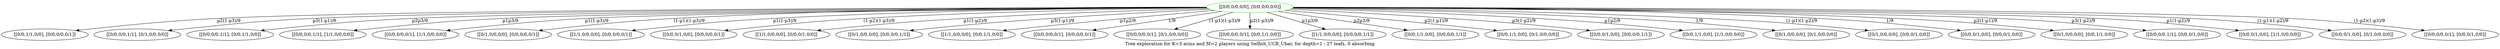 digraph {
	overlap=false
	label="Tree exploration for K=3 arms and M=2 players using Selfish_UCB_Ubar, for depth=1 : 27 leafs, 0 absorbing"
	0 [label="[[0/0,0/0,0/0], [0/0,0/0,0/0]]" color=green]
	1 [label="[[0/0,1/1,0/0], [0/0,0/0,0/1]]"]
	0 -> 1 [label="µ2(1-µ3)/9" color=black]
	2 [label="[[0/0,0/0,1/1], [0/1,0/0,0/0]]"]
	0 -> 2 [label="µ3(1-µ1)/9" color=black]
	3 [label="[[0/0,0/0,1/1], [0/0,1/1,0/0]]"]
	0 -> 3 [label="µ2µ3/9" color=black]
	4 [label="[[0/0,0/0,1/1], [1/1,0/0,0/0]]"]
	0 -> 4 [label="µ1µ3/9" color=black]
	5 [label="[[0/0,0/0,0/1], [1/1,0/0,0/0]]"]
	0 -> 5 [label="µ1(1-µ3)/9" color=black]
	6 [label="[[0/1,0/0,0/0], [0/0,0/0,0/1]]"]
	0 -> 6 [label="(1-µ1)(1-µ3)/9" color=black]
	7 [label="[[1/1,0/0,0/0], [0/0,0/0,0/1]]"]
	0 -> 7 [label="µ1(1-µ3)/9" color=black]
	8 [label="[[0/0,0/1,0/0], [0/0,0/0,0/1]]"]
	0 -> 8 [label="(1-µ2)(1-µ3)/9" color=black]
	9 [label="[[1/1,0/0,0/0], [0/0,0/1,0/0]]"]
	0 -> 9 [label="µ1(1-µ2)/9" color=black]
	10 [label="[[0/1,0/0,0/0], [0/0,0/0,1/1]]"]
	0 -> 10 [label="µ3(1-µ1)/9" color=black]
	11 [label="[[1/1,0/0,0/0], [0/0,1/1,0/0]]"]
	0 -> 11 [label="µ1µ2/9" color=black]
	12 [label="[[0/0,0/0,0/1], [0/0,0/0,0/1]]"]
	0 -> 12 [label="1/9" color=black]
	13 [label="[[0/0,0/0,0/1], [0/1,0/0,0/0]]"]
	0 -> 13 [label="(1-µ1)(1-µ3)/9" color=black]
	14 [label="[[0/0,0/0,0/1], [0/0,1/1,0/0]]"]
	0 -> 14 [label="µ2(1-µ3)/9" color=black]
	15 [label="[[1/1,0/0,0/0], [0/0,0/0,1/1]]"]
	0 -> 15 [label="µ1µ3/9" color=black]
	16 [label="[[0/0,1/1,0/0], [0/0,0/0,1/1]]"]
	0 -> 16 [label="µ2µ3/9" color=black]
	17 [label="[[0/0,1/1,0/0], [0/1,0/0,0/0]]"]
	0 -> 17 [label="µ2(1-µ1)/9" color=black]
	18 [label="[[0/0,0/1,0/0], [0/0,0/0,1/1]]"]
	0 -> 18 [label="µ3(1-µ2)/9" color=black]
	19 [label="[[0/0,1/1,0/0], [1/1,0/0,0/0]]"]
	0 -> 19 [label="µ1µ2/9" color=black]
	20 [label="[[0/1,0/0,0/0], [0/1,0/0,0/0]]"]
	0 -> 20 [label="1/9" color=black]
	21 [label="[[0/1,0/0,0/0], [0/0,0/1,0/0]]"]
	0 -> 21 [label="(1-µ1)(1-µ2)/9" color=black]
	22 [label="[[0/0,0/1,0/0], [0/0,0/1,0/0]]"]
	0 -> 22 [label="1/9" color=black]
	23 [label="[[0/1,0/0,0/0], [0/0,1/1,0/0]]"]
	0 -> 23 [label="µ2(1-µ1)/9" color=black]
	24 [label="[[0/0,0/0,1/1], [0/0,0/1,0/0]]"]
	0 -> 24 [label="µ3(1-µ2)/9" color=black]
	25 [label="[[0/0,0/1,0/0], [1/1,0/0,0/0]]"]
	0 -> 25 [label="µ1(1-µ2)/9" color=black]
	26 [label="[[0/0,0/1,0/0], [0/1,0/0,0/0]]"]
	0 -> 26 [label="(1-µ1)(1-µ2)/9" color=black]
	27 [label="[[0/0,0/0,0/1], [0/0,0/1,0/0]]"]
	0 -> 27 [label="(1-µ2)(1-µ3)/9" color=black]
}

